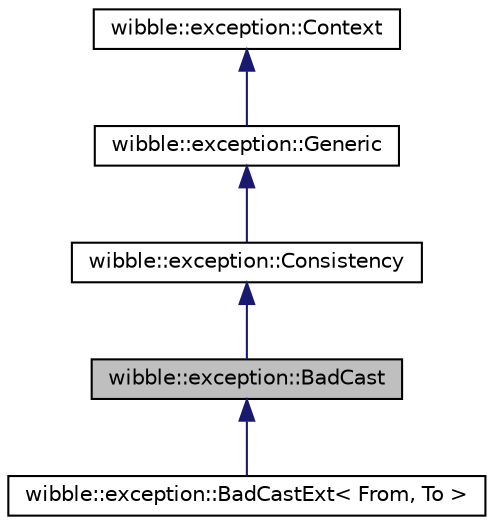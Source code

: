 digraph G
{
  edge [fontname="Helvetica",fontsize="10",labelfontname="Helvetica",labelfontsize="10"];
  node [fontname="Helvetica",fontsize="10",shape=record];
  Node1 [label="wibble::exception::BadCast",height=0.2,width=0.4,color="black", fillcolor="grey75", style="filled" fontcolor="black"];
  Node2 -> Node1 [dir="back",color="midnightblue",fontsize="10",style="solid",fontname="Helvetica"];
  Node2 [label="wibble::exception::Consistency",height=0.2,width=0.4,color="black", fillcolor="white", style="filled",URL="$classwibble_1_1exception_1_1Consistency.html",tooltip="Exception thrown when some consistency check fails."];
  Node3 -> Node2 [dir="back",color="midnightblue",fontsize="10",style="solid",fontname="Helvetica"];
  Node3 [label="wibble::exception::Generic",height=0.2,width=0.4,color="black", fillcolor="white", style="filled",URL="$classwibble_1_1exception_1_1Generic.html",tooltip="Base class for all exceptions."];
  Node4 -> Node3 [dir="back",color="midnightblue",fontsize="10",style="solid",fontname="Helvetica"];
  Node4 [label="wibble::exception::Context",height=0.2,width=0.4,color="black", fillcolor="white", style="filled",URL="$classwibble_1_1exception_1_1Context.html",tooltip="Store context information for an exception."];
  Node1 -> Node5 [dir="back",color="midnightblue",fontsize="10",style="solid",fontname="Helvetica"];
  Node5 [label="wibble::exception::BadCastExt\< From, To \>",height=0.2,width=0.4,color="black", fillcolor="white", style="filled",URL="$structwibble_1_1exception_1_1BadCastExt.html"];
}
